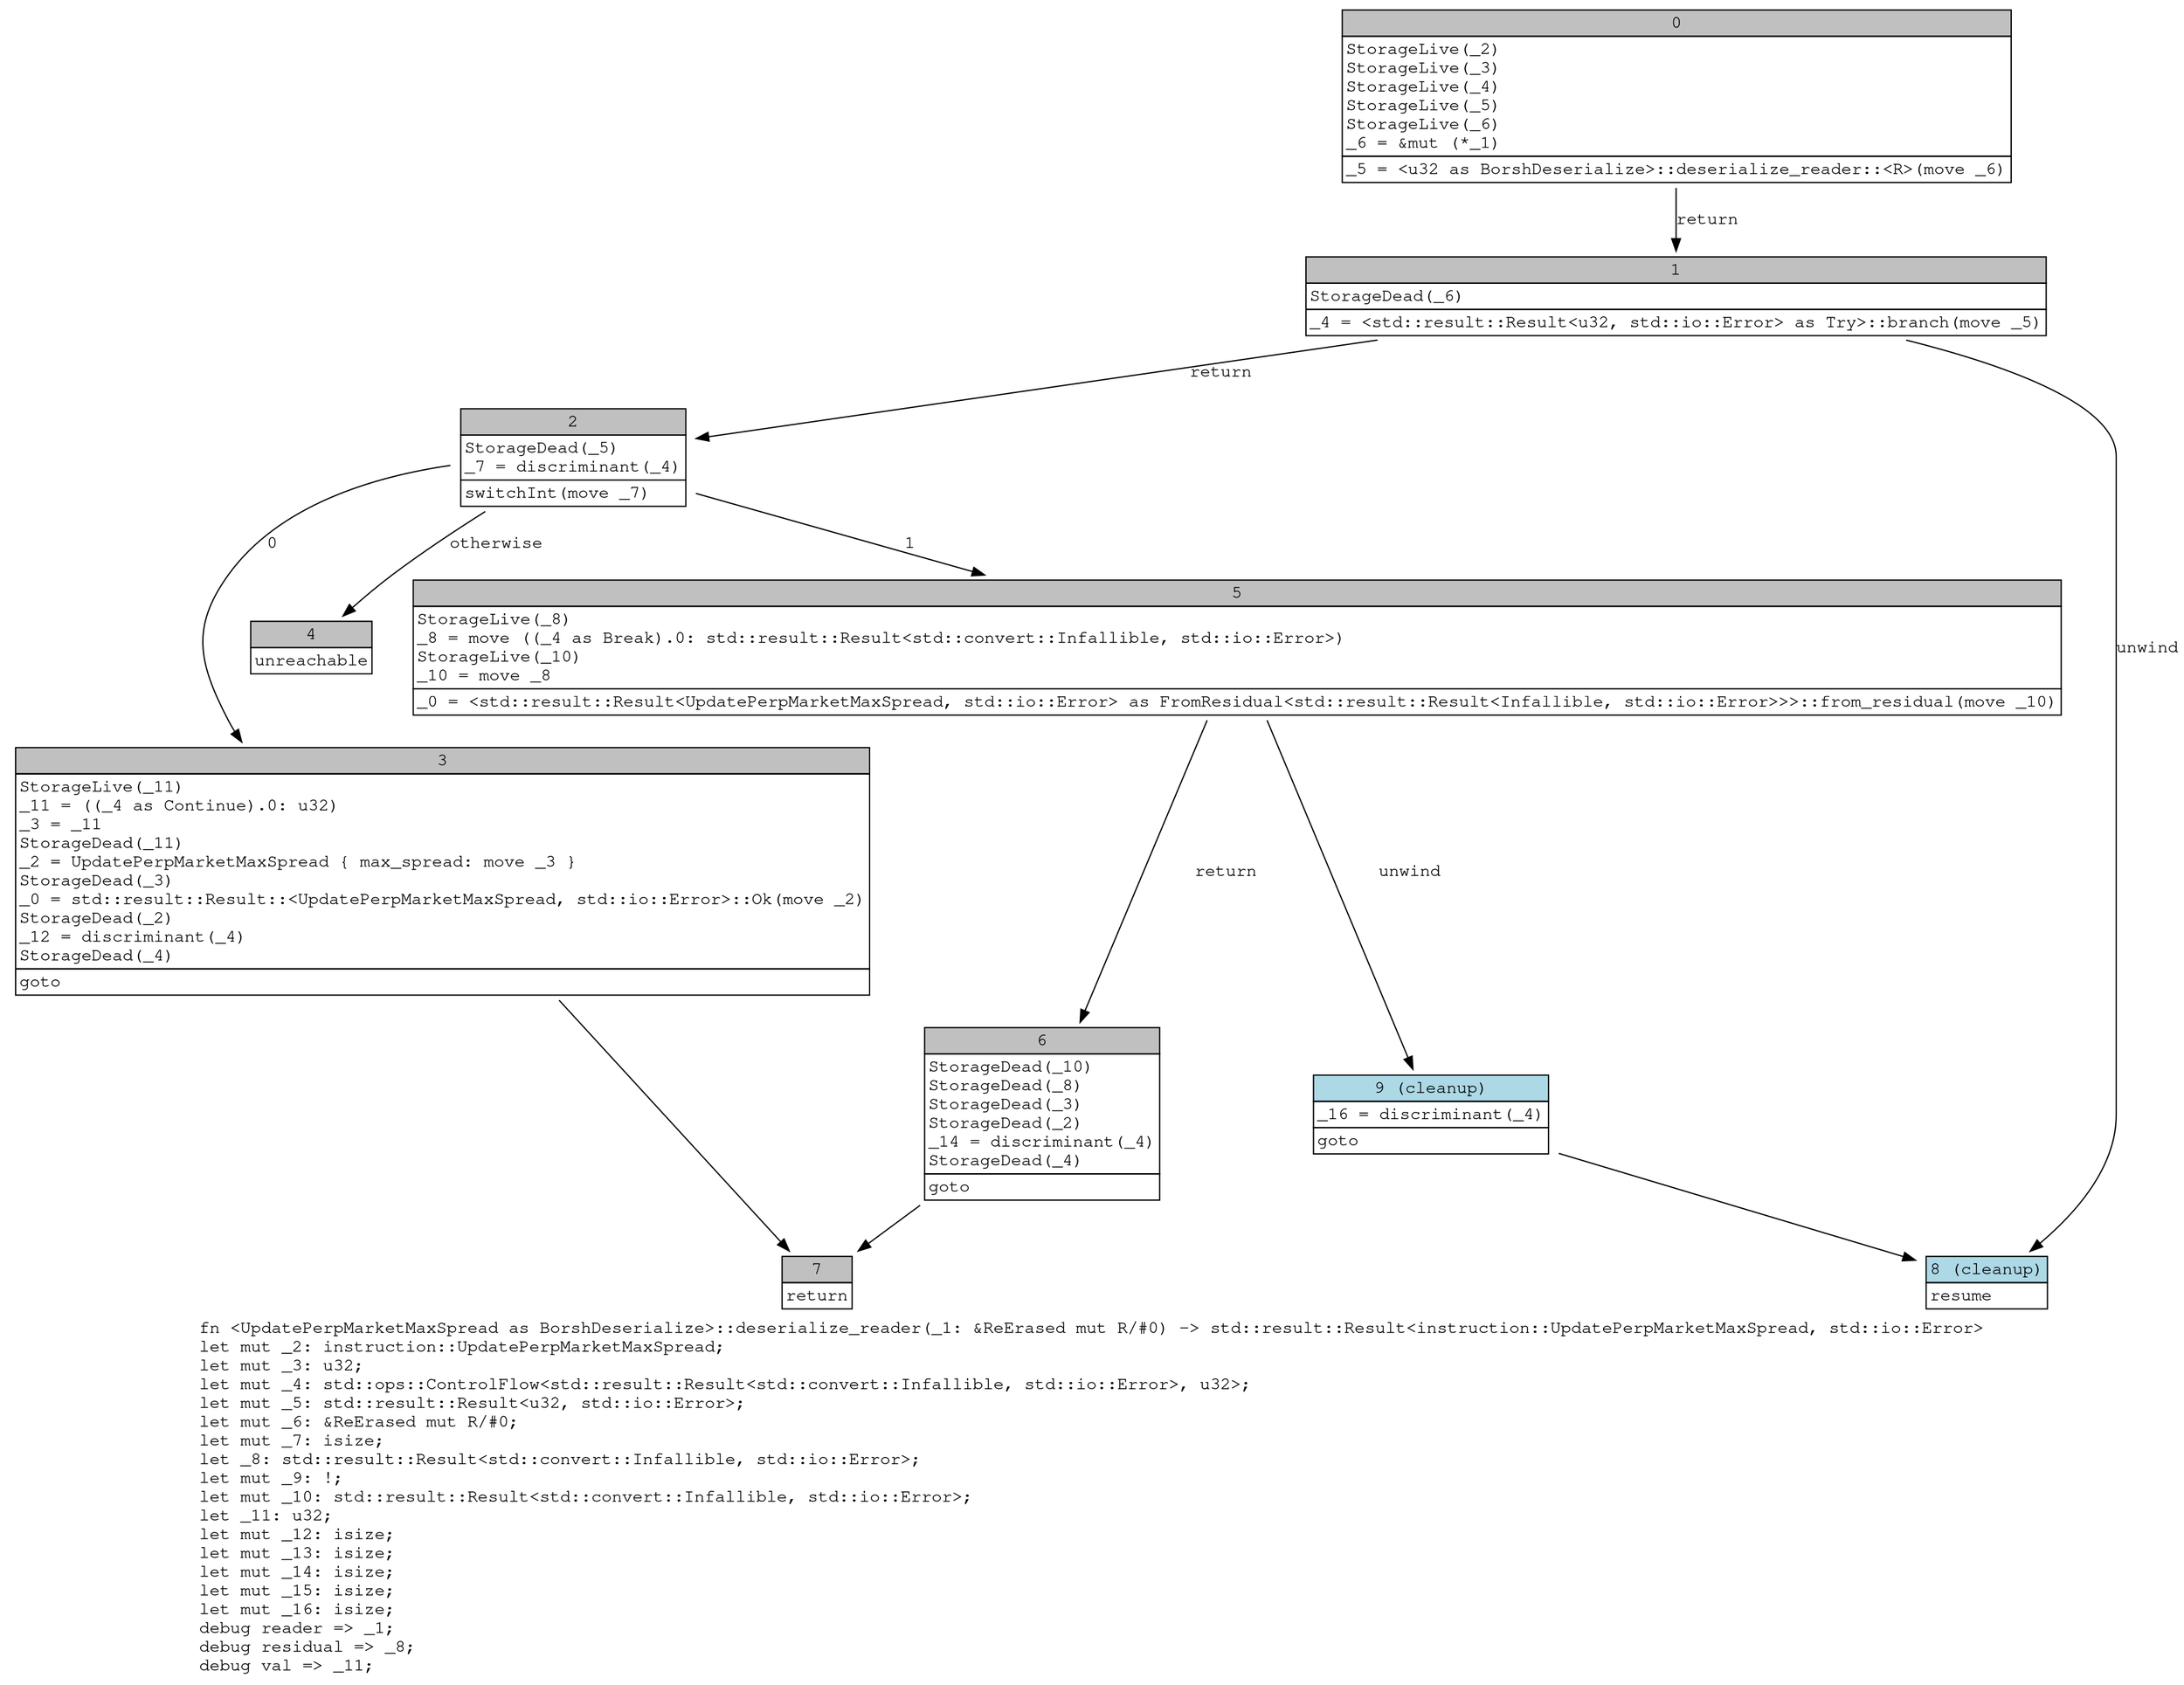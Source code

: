 digraph Mir_0_21875 {
    graph [fontname="Courier, monospace"];
    node [fontname="Courier, monospace"];
    edge [fontname="Courier, monospace"];
    label=<fn &lt;UpdatePerpMarketMaxSpread as BorshDeserialize&gt;::deserialize_reader(_1: &amp;ReErased mut R/#0) -&gt; std::result::Result&lt;instruction::UpdatePerpMarketMaxSpread, std::io::Error&gt;<br align="left"/>let mut _2: instruction::UpdatePerpMarketMaxSpread;<br align="left"/>let mut _3: u32;<br align="left"/>let mut _4: std::ops::ControlFlow&lt;std::result::Result&lt;std::convert::Infallible, std::io::Error&gt;, u32&gt;;<br align="left"/>let mut _5: std::result::Result&lt;u32, std::io::Error&gt;;<br align="left"/>let mut _6: &amp;ReErased mut R/#0;<br align="left"/>let mut _7: isize;<br align="left"/>let _8: std::result::Result&lt;std::convert::Infallible, std::io::Error&gt;;<br align="left"/>let mut _9: !;<br align="left"/>let mut _10: std::result::Result&lt;std::convert::Infallible, std::io::Error&gt;;<br align="left"/>let _11: u32;<br align="left"/>let mut _12: isize;<br align="left"/>let mut _13: isize;<br align="left"/>let mut _14: isize;<br align="left"/>let mut _15: isize;<br align="left"/>let mut _16: isize;<br align="left"/>debug reader =&gt; _1;<br align="left"/>debug residual =&gt; _8;<br align="left"/>debug val =&gt; _11;<br align="left"/>>;
    bb0__0_21875 [shape="none", label=<<table border="0" cellborder="1" cellspacing="0"><tr><td bgcolor="gray" align="center" colspan="1">0</td></tr><tr><td align="left" balign="left">StorageLive(_2)<br/>StorageLive(_3)<br/>StorageLive(_4)<br/>StorageLive(_5)<br/>StorageLive(_6)<br/>_6 = &amp;mut (*_1)<br/></td></tr><tr><td align="left">_5 = &lt;u32 as BorshDeserialize&gt;::deserialize_reader::&lt;R&gt;(move _6)</td></tr></table>>];
    bb1__0_21875 [shape="none", label=<<table border="0" cellborder="1" cellspacing="0"><tr><td bgcolor="gray" align="center" colspan="1">1</td></tr><tr><td align="left" balign="left">StorageDead(_6)<br/></td></tr><tr><td align="left">_4 = &lt;std::result::Result&lt;u32, std::io::Error&gt; as Try&gt;::branch(move _5)</td></tr></table>>];
    bb2__0_21875 [shape="none", label=<<table border="0" cellborder="1" cellspacing="0"><tr><td bgcolor="gray" align="center" colspan="1">2</td></tr><tr><td align="left" balign="left">StorageDead(_5)<br/>_7 = discriminant(_4)<br/></td></tr><tr><td align="left">switchInt(move _7)</td></tr></table>>];
    bb3__0_21875 [shape="none", label=<<table border="0" cellborder="1" cellspacing="0"><tr><td bgcolor="gray" align="center" colspan="1">3</td></tr><tr><td align="left" balign="left">StorageLive(_11)<br/>_11 = ((_4 as Continue).0: u32)<br/>_3 = _11<br/>StorageDead(_11)<br/>_2 = UpdatePerpMarketMaxSpread { max_spread: move _3 }<br/>StorageDead(_3)<br/>_0 = std::result::Result::&lt;UpdatePerpMarketMaxSpread, std::io::Error&gt;::Ok(move _2)<br/>StorageDead(_2)<br/>_12 = discriminant(_4)<br/>StorageDead(_4)<br/></td></tr><tr><td align="left">goto</td></tr></table>>];
    bb4__0_21875 [shape="none", label=<<table border="0" cellborder="1" cellspacing="0"><tr><td bgcolor="gray" align="center" colspan="1">4</td></tr><tr><td align="left">unreachable</td></tr></table>>];
    bb5__0_21875 [shape="none", label=<<table border="0" cellborder="1" cellspacing="0"><tr><td bgcolor="gray" align="center" colspan="1">5</td></tr><tr><td align="left" balign="left">StorageLive(_8)<br/>_8 = move ((_4 as Break).0: std::result::Result&lt;std::convert::Infallible, std::io::Error&gt;)<br/>StorageLive(_10)<br/>_10 = move _8<br/></td></tr><tr><td align="left">_0 = &lt;std::result::Result&lt;UpdatePerpMarketMaxSpread, std::io::Error&gt; as FromResidual&lt;std::result::Result&lt;Infallible, std::io::Error&gt;&gt;&gt;::from_residual(move _10)</td></tr></table>>];
    bb6__0_21875 [shape="none", label=<<table border="0" cellborder="1" cellspacing="0"><tr><td bgcolor="gray" align="center" colspan="1">6</td></tr><tr><td align="left" balign="left">StorageDead(_10)<br/>StorageDead(_8)<br/>StorageDead(_3)<br/>StorageDead(_2)<br/>_14 = discriminant(_4)<br/>StorageDead(_4)<br/></td></tr><tr><td align="left">goto</td></tr></table>>];
    bb7__0_21875 [shape="none", label=<<table border="0" cellborder="1" cellspacing="0"><tr><td bgcolor="gray" align="center" colspan="1">7</td></tr><tr><td align="left">return</td></tr></table>>];
    bb8__0_21875 [shape="none", label=<<table border="0" cellborder="1" cellspacing="0"><tr><td bgcolor="lightblue" align="center" colspan="1">8 (cleanup)</td></tr><tr><td align="left">resume</td></tr></table>>];
    bb9__0_21875 [shape="none", label=<<table border="0" cellborder="1" cellspacing="0"><tr><td bgcolor="lightblue" align="center" colspan="1">9 (cleanup)</td></tr><tr><td align="left" balign="left">_16 = discriminant(_4)<br/></td></tr><tr><td align="left">goto</td></tr></table>>];
    bb0__0_21875 -> bb1__0_21875 [label="return"];
    bb1__0_21875 -> bb2__0_21875 [label="return"];
    bb1__0_21875 -> bb8__0_21875 [label="unwind"];
    bb2__0_21875 -> bb3__0_21875 [label="0"];
    bb2__0_21875 -> bb5__0_21875 [label="1"];
    bb2__0_21875 -> bb4__0_21875 [label="otherwise"];
    bb3__0_21875 -> bb7__0_21875 [label=""];
    bb5__0_21875 -> bb6__0_21875 [label="return"];
    bb5__0_21875 -> bb9__0_21875 [label="unwind"];
    bb6__0_21875 -> bb7__0_21875 [label=""];
    bb9__0_21875 -> bb8__0_21875 [label=""];
}
